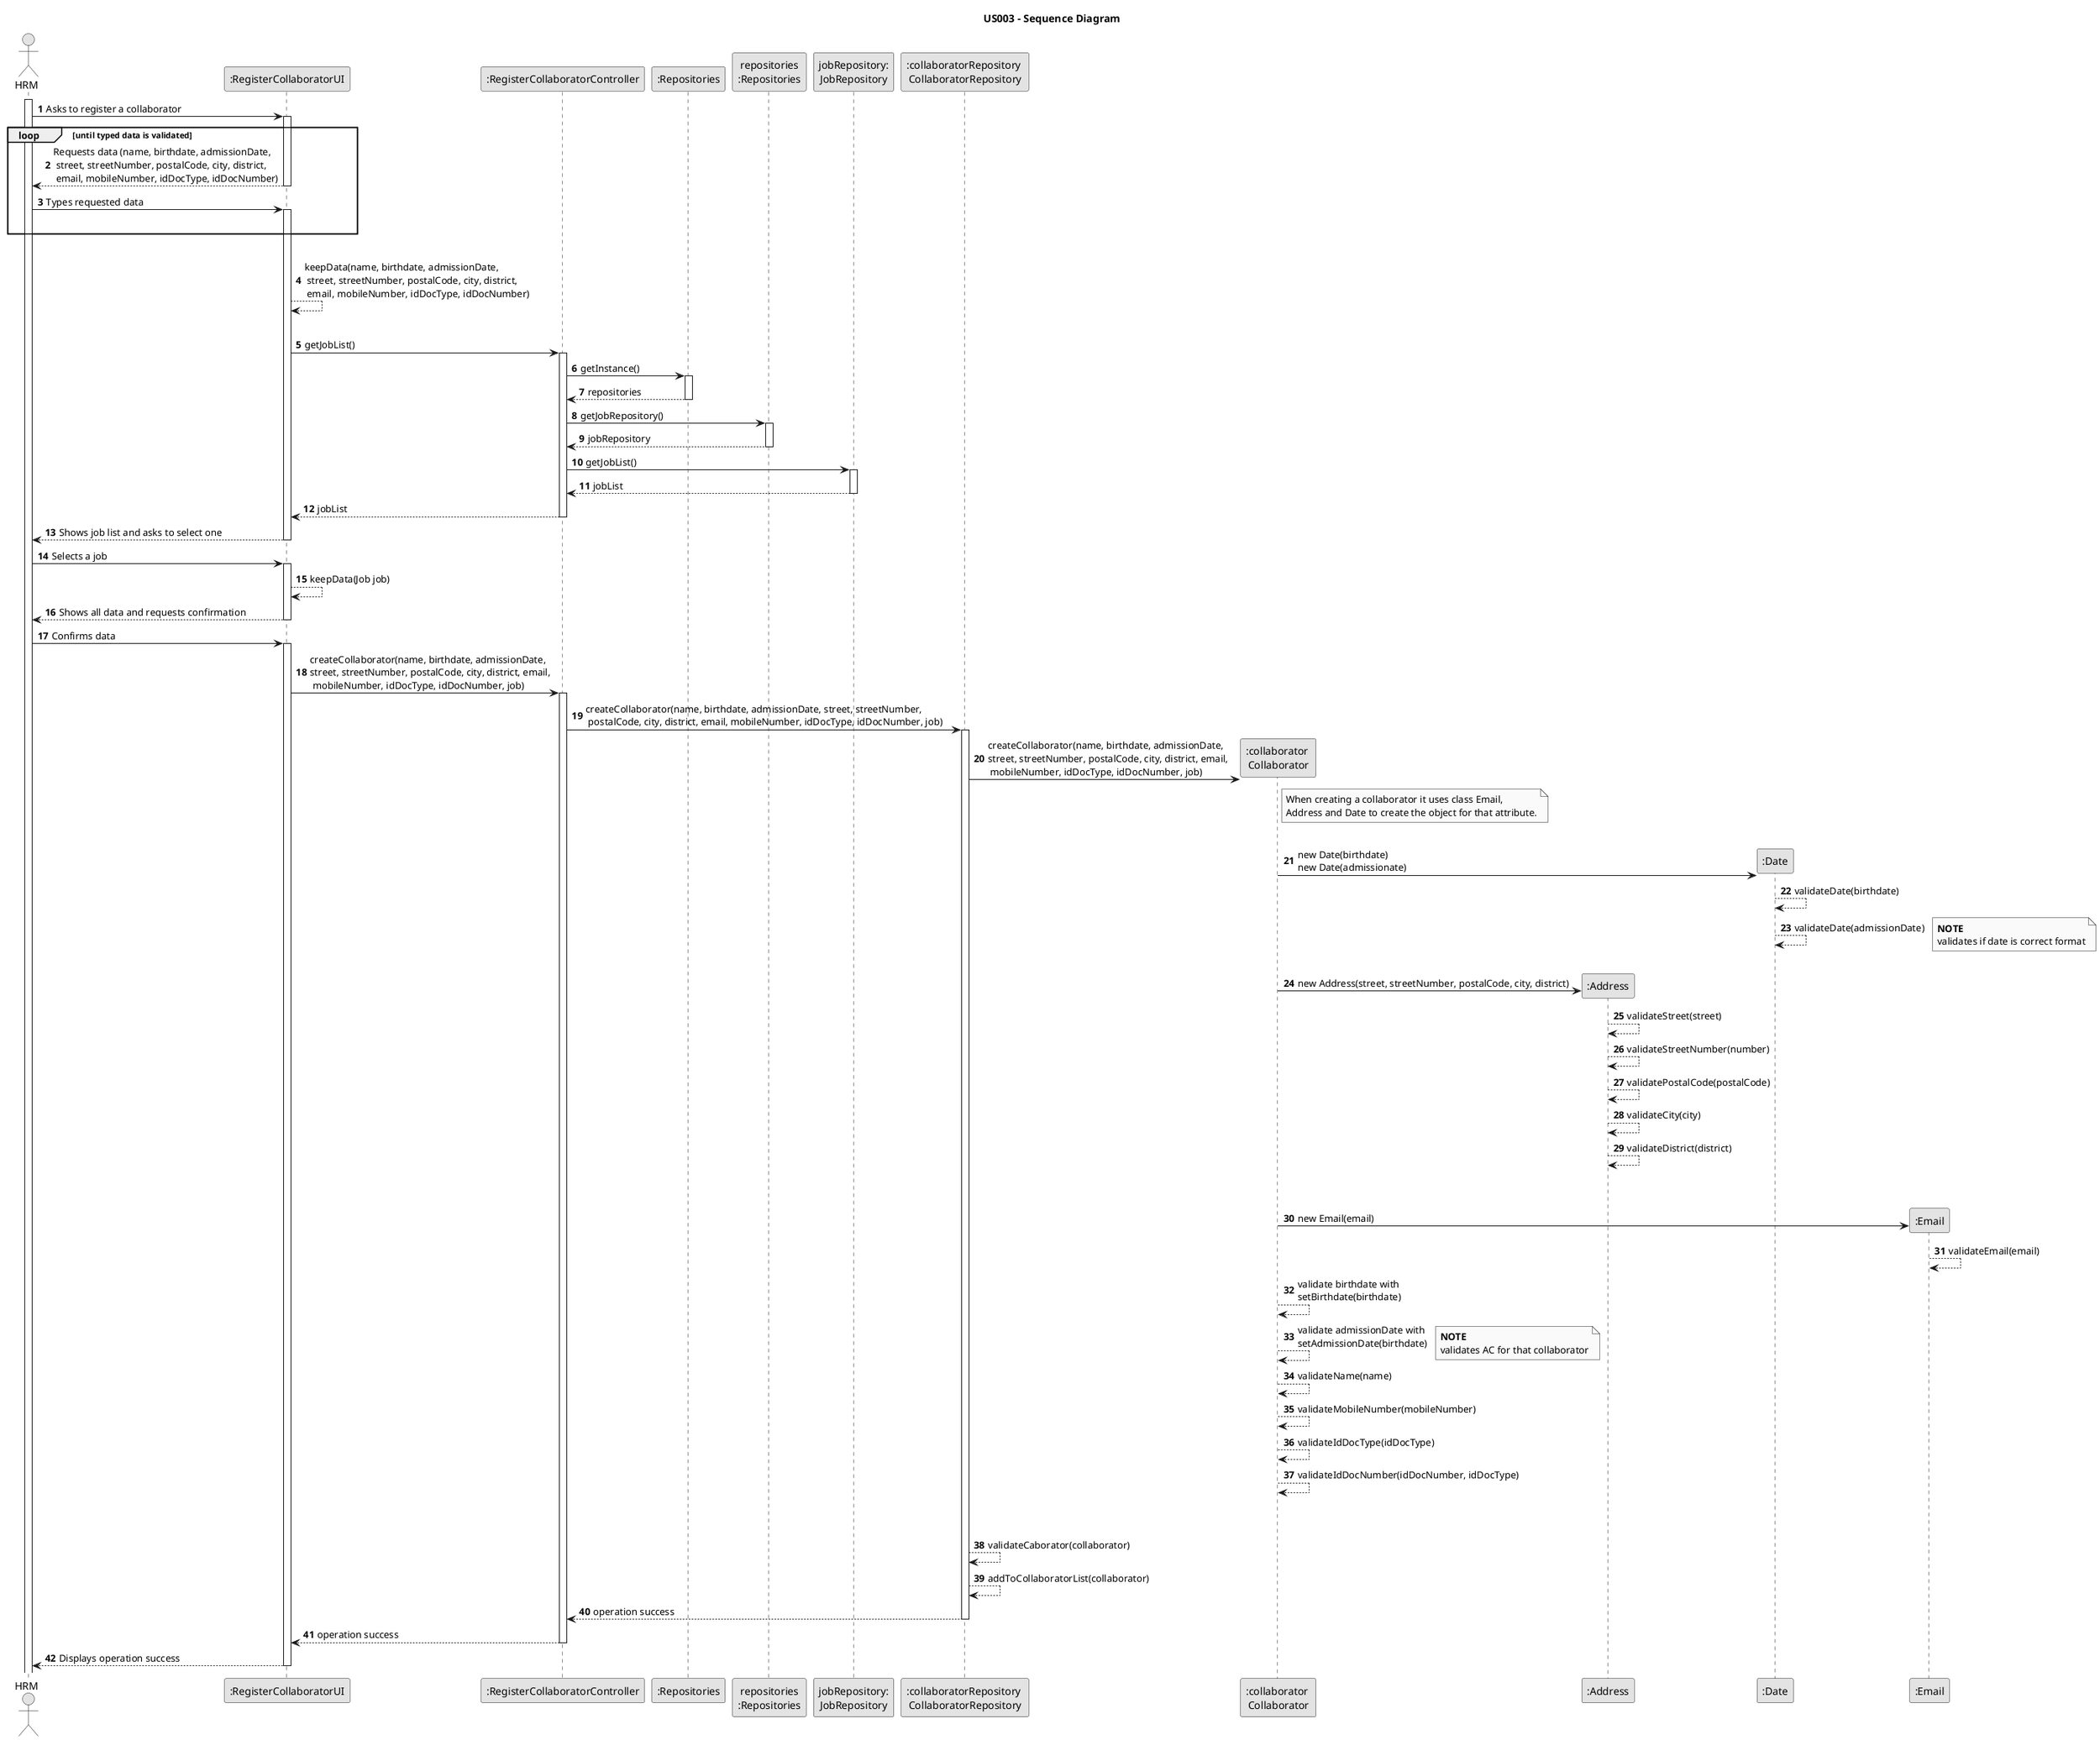 @startuml
skinparam monochrome true
skinparam packageStyle rectangle
skinparam shadowing false

title US003 - Sequence Diagram

autonumber

actor "HRM" as HRM
participant ":RegisterCollaboratorUI" as UI
participant ":RegisterCollaboratorController" as CTRL
participant ":Repositories" as RepositorySingleton
participant "repositories\n:Repositories" as PLAT
participant "jobRepository:\nJobRepository" as JobRepository
participant ":collaboratorRepository \nCollaboratorRepository" as COLREP
participant ":collaborator \nCollaborator" as COL
participant ":Address" as Address
participant ":Date" as Date
participant ":Email" as Email

activate HRM

    HRM -> UI : Asks to register a collaborator

    activate UI
    loop until typed data is validated

        UI --> HRM : Requests data (name, birthdate, admissionDate,\n street, streetNumber, postalCode, city, district,\n email, mobileNumber, idDocType, idDocNumber)
    deactivate UI



    HRM -> UI : Types requested data


    activate UI
    |||

    end
    |||
        UI --> UI : keepData(name, birthdate, admissionDate,\n street, streetNumber, postalCode, city, district,\n email, mobileNumber, idDocType, idDocNumber)
        |||
        UI -> CTRL : getJobList()


        activate CTRL

            CTRL -> RepositorySingleton : getInstance()

            activate RepositorySingleton

            RepositorySingleton --> CTRL : repositories
            deactivate RepositorySingleton

            CTRL -> PLAT : getJobRepository()
            activate PLAT

            PLAT --> CTRL : jobRepository
            deactivate PLAT

            CTRL -> JobRepository : getJobList()
            activate JobRepository

            JobRepository --> CTRL : jobList
            deactivate JobRepository

            CTRL --> UI : jobList
        deactivate CTRL

        UI --> HRM : Shows job list and asks to select one
    deactivate UI

    HRM -> UI : Selects a job

    activate UI

        UI --> UI : keepData(Job job)
        UI --> HRM : Shows all data and requests confirmation
    deactivate UI


    HRM -> UI : Confirms data

    activate UI

        UI -> CTRL : createCollaborator(name, birthdate, admissionDate,\nstreet, streetNumber, postalCode, city, district, email,\n mobileNumber, idDocType, idDocNumber, job)
        activate CTRL



            CTRL -> COLREP : createCollaborator(name, birthdate, admissionDate, street, streetNumber,\n postalCode, city, district, email, mobileNumber, idDocType, idDocNumber, job)
            activate COLREP

                COLREP -> COL** : createCollaborator(name, birthdate, admissionDate,\nstreet, streetNumber, postalCode, city, district, email,\n mobileNumber, idDocType, idDocNumber, job)
                note right of COL : When creating a collaborator it uses class Email,\nAddress and Date to create the object for that attribute.

              |||

               COL -> Date** : new Date(birthdate) \nnew Date(admissionate)

               Date --> Date : validateDate(birthdate)

               Date --> Date : validateDate(admissionDate)
               note right
               **NOTE**
               validates if date is correct format
               end note




               |||
               COL -> Address** : new Address(street, streetNumber, postalCode, city, district)

                Address --> Address : validateStreet(street)
                Address --> Address : validateStreetNumber(number)
                Address --> Address : validatePostalCode(postalCode)
                Address --> Address : validateCity(city)
                Address --> Address : validateDistrict(district)

                |||
                |||



                COL -> Email** : new Email(email)

                Email --> Email : validateEmail(email)

                COL --> COL : validate birthdate with \nsetBirthdate(birthdate)
                COL --> COL : validate admissionDate with \nsetAdmissionDate(birthdate)
                               note right
                                              **NOTE**
                                              validates AC for that collaborator
                                              end note
                COL --> COL : validateName(name)
                COL --> COL : validateMobileNumber(mobileNumber)
                COL --> COL : validateIdDocType(idDocType)
                COL --> COL : validateIdDocNumber(idDocNumber, idDocType)


                |||
                |||

                COLREP --> COLREP : validateCaborator(collaborator)
                COLREP --> COLREP : addToCollaboratorList(collaborator)
                COLREP --> CTRL : operation success

            deactivate COLREP

            CTRL --> UI : operation success
        deactivate CTRL

        UI --> HRM : Displays operation success
    deactivate UI



@enduml